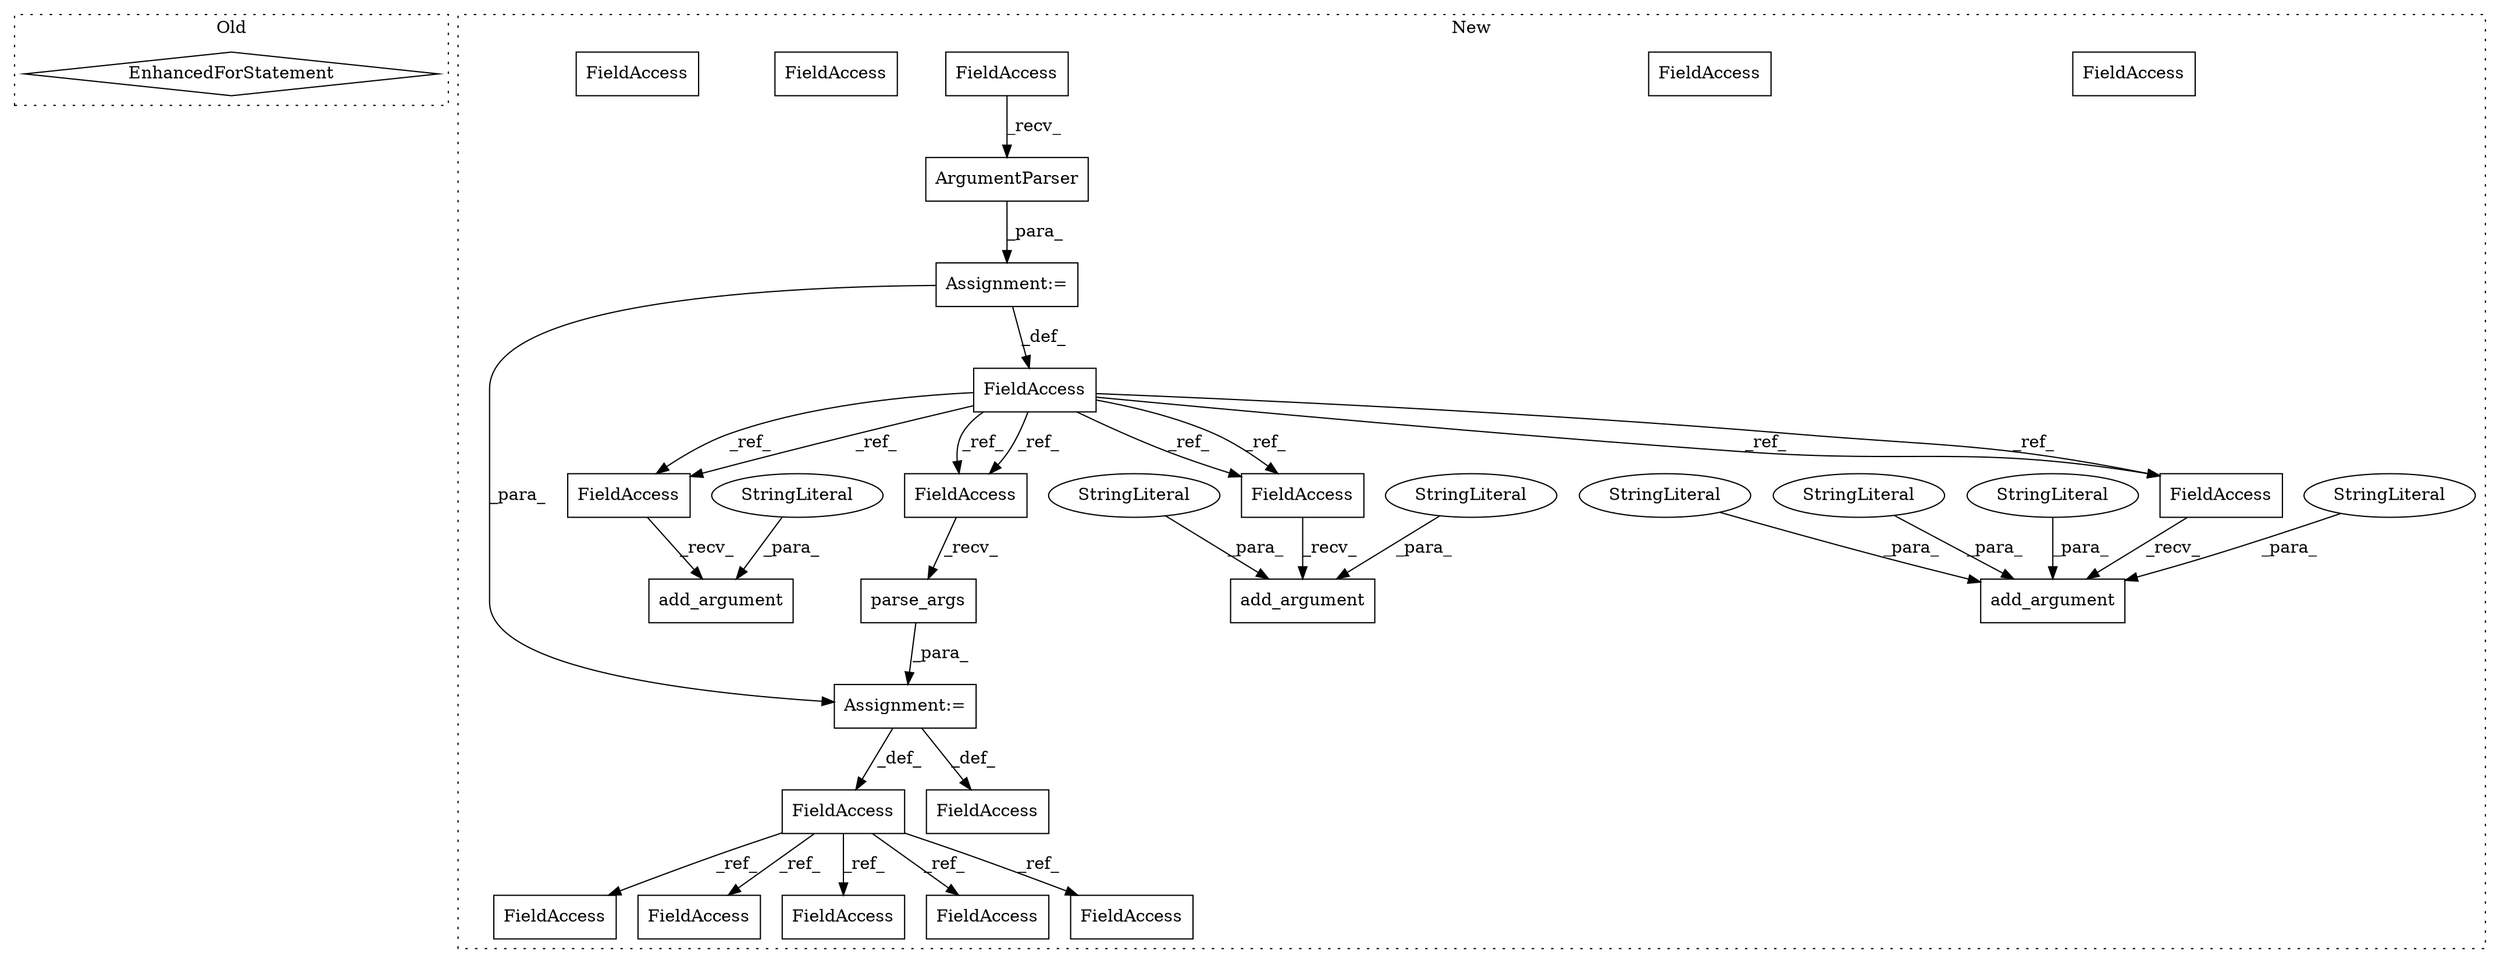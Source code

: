 digraph G {
subgraph cluster0 {
1 [label="EnhancedForStatement" a="70" s="1981,2062" l="57,2" shape="diamond"];
label = "Old";
style="dotted";
}
subgraph cluster1 {
2 [label="ArgumentParser" a="32" s="2679,2726" l="15,1" shape="box"];
3 [label="add_argument" a="32" s="2742,2823" l="13,1" shape="box"];
4 [label="StringLiteral" a="45" s="2768" l="6" shape="ellipse"];
5 [label="StringLiteral" a="45" s="2775" l="48" shape="ellipse"];
6 [label="parse_args" a="32" s="3005,3043" l="11,1" shape="box"];
7 [label="Assignment:=" a="7" s="2997" l="1" shape="box"];
8 [label="Assignment:=" a="7" s="2669" l="1" shape="box"];
9 [label="add_argument" a="32" s="2932,2984" l="13,1" shape="box"];
10 [label="StringLiteral" a="45" s="2760" l="7" shape="ellipse"];
11 [label="add_argument" a="32" s="2839,2916" l="13,1" shape="box"];
12 [label="StringLiteral" a="45" s="2755" l="4" shape="ellipse"];
13 [label="StringLiteral" a="45" s="2852" l="4" shape="ellipse"];
14 [label="StringLiteral" a="45" s="2857" l="7" shape="ellipse"];
15 [label="FieldAccess" a="22" s="2925" l="6" shape="box"];
16 [label="FieldAccess" a="22" s="2998" l="6" shape="box"];
17 [label="FieldAccess" a="22" s="2670" l="8" shape="box"];
18 [label="FieldAccess" a="22" s="2735" l="6" shape="box"];
19 [label="FieldAccess" a="22" s="2663" l="6" shape="box"];
20 [label="FieldAccess" a="22" s="2832" l="6" shape="box"];
21 [label="FieldAccess" a="22" s="2993" l="4" shape="box"];
22 [label="FieldAccess" a="22" s="3225" l="4" shape="box"];
23 [label="FieldAccess" a="22" s="3246" l="5" shape="box"];
24 [label="FieldAccess" a="22" s="3188" l="4" shape="box"];
25 [label="FieldAccess" a="22" s="3164" l="4" shape="box"];
26 [label="FieldAccess" a="22" s="3058" l="4" shape="box"];
27 [label="StringLiteral" a="45" s="2955" l="29" shape="ellipse"];
28 [label="FieldAccess" a="22" s="3113" l="4" shape="box"];
29 [label="FieldAccess" a="22" s="2925" l="6" shape="box"];
30 [label="FieldAccess" a="22" s="2735" l="6" shape="box"];
31 [label="FieldAccess" a="22" s="2998" l="6" shape="box"];
32 [label="FieldAccess" a="22" s="2832" l="6" shape="box"];
label = "New";
style="dotted";
}
2 -> 8 [label="_para_"];
4 -> 3 [label="_para_"];
5 -> 3 [label="_para_"];
6 -> 7 [label="_para_"];
7 -> 23 [label="_def_"];
7 -> 21 [label="_def_"];
8 -> 19 [label="_def_"];
8 -> 7 [label="_para_"];
10 -> 3 [label="_para_"];
12 -> 3 [label="_para_"];
13 -> 11 [label="_para_"];
14 -> 11 [label="_para_"];
17 -> 2 [label="_recv_"];
19 -> 32 [label="_ref_"];
19 -> 32 [label="_ref_"];
19 -> 30 [label="_ref_"];
19 -> 31 [label="_ref_"];
19 -> 29 [label="_ref_"];
19 -> 31 [label="_ref_"];
19 -> 29 [label="_ref_"];
19 -> 30 [label="_ref_"];
21 -> 25 [label="_ref_"];
21 -> 26 [label="_ref_"];
21 -> 22 [label="_ref_"];
21 -> 24 [label="_ref_"];
21 -> 28 [label="_ref_"];
27 -> 9 [label="_para_"];
29 -> 9 [label="_recv_"];
30 -> 3 [label="_recv_"];
31 -> 6 [label="_recv_"];
32 -> 11 [label="_recv_"];
}